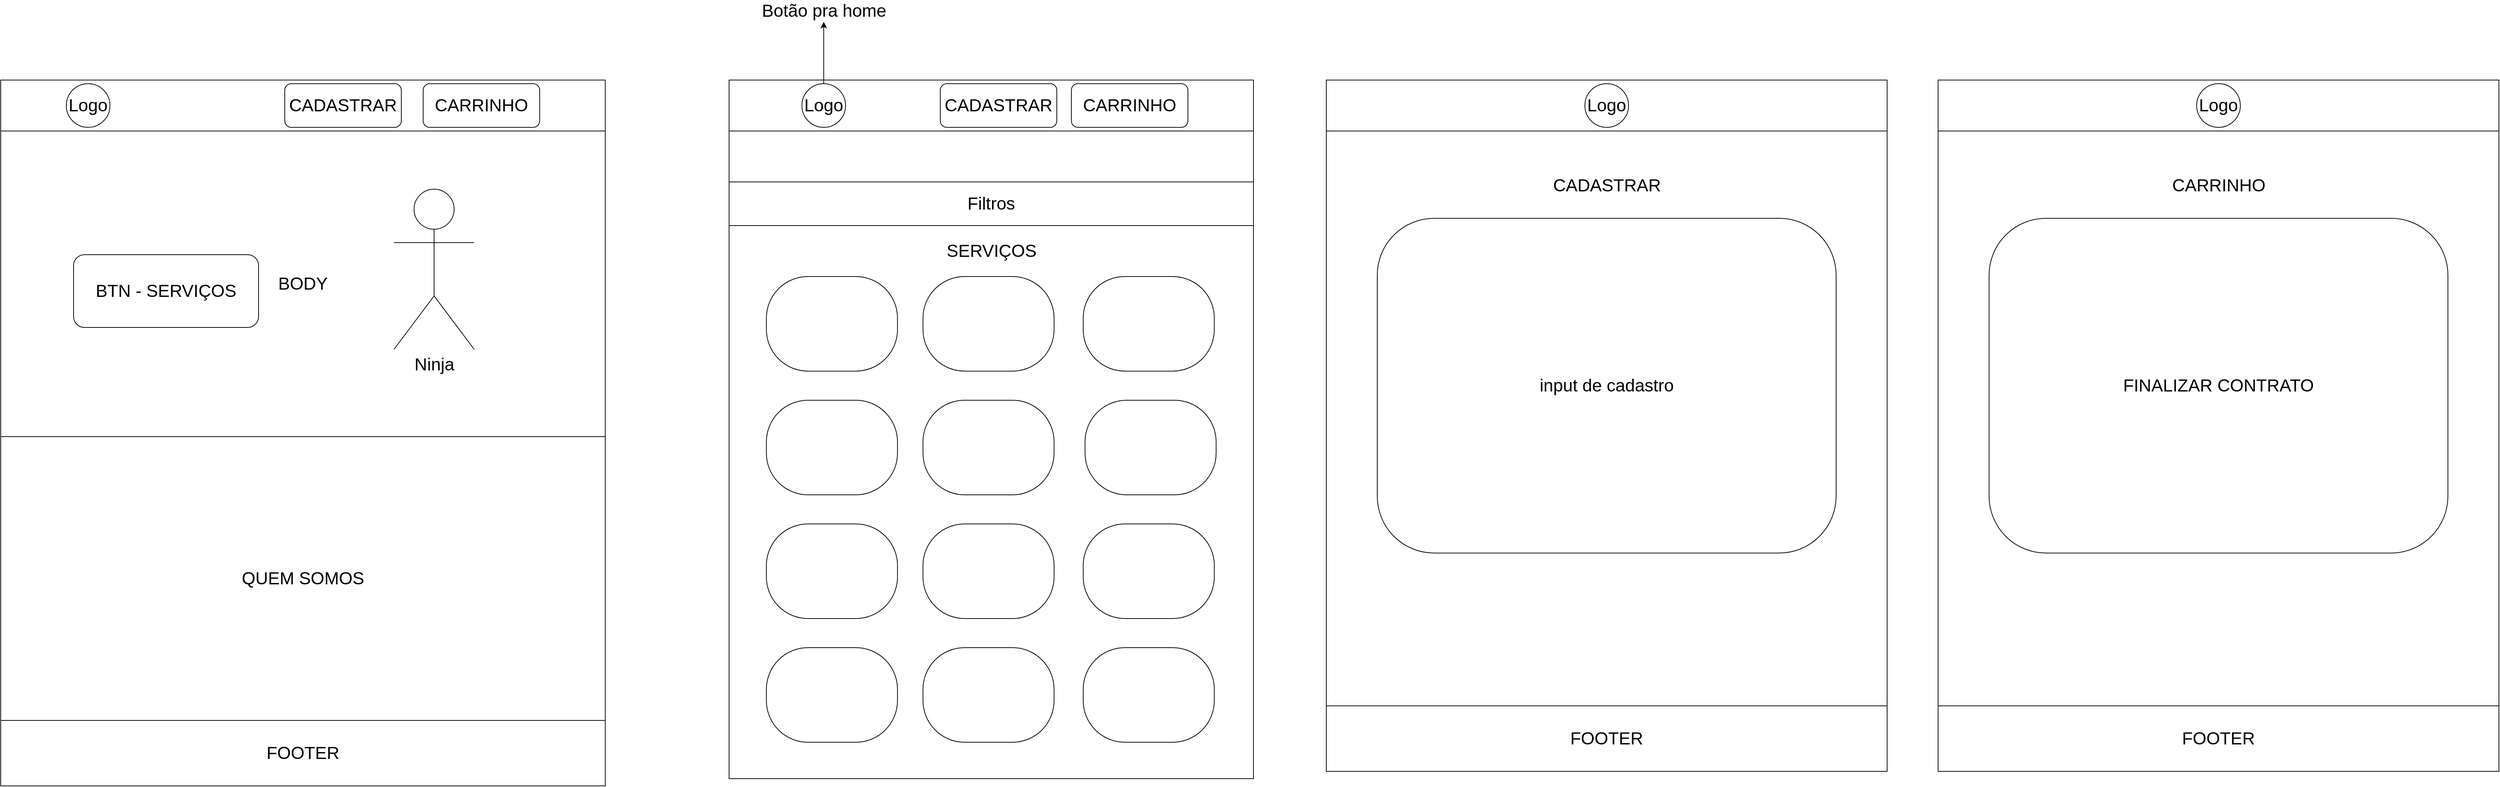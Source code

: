 <mxfile version="16.5.2" type="device"><diagram id="seHmSWEIra9NojvzhWn9" name="Page-1"><mxGraphModel dx="4740" dy="3682" grid="1" gridSize="10" guides="1" tooltips="1" connect="1" arrows="1" fold="1" page="1" pageScale="1" pageWidth="827" pageHeight="1169" math="0" shadow="0"><root><mxCell id="0"/><mxCell id="1" parent="0"/><mxCell id="yiU-UVf_5PB7EjnsmDb7-1" value="" style="rounded=0;whiteSpace=wrap;html=1;" vertex="1" parent="1"><mxGeometry width="830" height="70" as="geometry"/></mxCell><mxCell id="yiU-UVf_5PB7EjnsmDb7-2" value="Logo" style="ellipse;whiteSpace=wrap;html=1;fontSize=24;" vertex="1" parent="1"><mxGeometry x="90" y="5" width="60" height="60" as="geometry"/></mxCell><mxCell id="yiU-UVf_5PB7EjnsmDb7-4" value="CADASTRAR" style="rounded=1;whiteSpace=wrap;html=1;fontSize=24;" vertex="1" parent="1"><mxGeometry x="390" y="5" width="160" height="60" as="geometry"/></mxCell><mxCell id="yiU-UVf_5PB7EjnsmDb7-5" value="CARRINHO" style="rounded=1;whiteSpace=wrap;html=1;fontSize=24;" vertex="1" parent="1"><mxGeometry x="580" y="5" width="160" height="60" as="geometry"/></mxCell><mxCell id="yiU-UVf_5PB7EjnsmDb7-6" value="BODY" style="rounded=0;whiteSpace=wrap;html=1;fontSize=24;" vertex="1" parent="1"><mxGeometry y="70" width="830" height="420" as="geometry"/></mxCell><mxCell id="yiU-UVf_5PB7EjnsmDb7-7" value="QUEM SOMOS" style="rounded=0;whiteSpace=wrap;html=1;fontSize=24;" vertex="1" parent="1"><mxGeometry y="490" width="830" height="390" as="geometry"/></mxCell><mxCell id="yiU-UVf_5PB7EjnsmDb7-8" value="FOOTER" style="rounded=0;whiteSpace=wrap;html=1;fontSize=24;" vertex="1" parent="1"><mxGeometry y="880" width="830" height="90" as="geometry"/></mxCell><mxCell id="yiU-UVf_5PB7EjnsmDb7-9" value="" style="rounded=0;whiteSpace=wrap;html=1;fontSize=24;" vertex="1" parent="1"><mxGeometry x="1000" width="720" height="960" as="geometry"/></mxCell><mxCell id="yiU-UVf_5PB7EjnsmDb7-10" value="Ninja" style="shape=umlActor;verticalLabelPosition=bottom;verticalAlign=top;html=1;outlineConnect=0;fontSize=24;" vertex="1" parent="1"><mxGeometry x="540" y="150" width="110" height="220" as="geometry"/></mxCell><mxCell id="yiU-UVf_5PB7EjnsmDb7-12" value="" style="rounded=0;whiteSpace=wrap;html=1;fontSize=24;" vertex="1" parent="1"><mxGeometry x="1000" width="720" height="70" as="geometry"/></mxCell><mxCell id="yiU-UVf_5PB7EjnsmDb7-15" style="edgeStyle=orthogonalEdgeStyle;rounded=0;orthogonalLoop=1;jettySize=auto;html=1;fontSize=24;" edge="1" parent="1" source="yiU-UVf_5PB7EjnsmDb7-13"><mxGeometry relative="1" as="geometry"><mxPoint x="1130" y="-80" as="targetPoint"/></mxGeometry></mxCell><mxCell id="yiU-UVf_5PB7EjnsmDb7-13" value="Logo" style="ellipse;whiteSpace=wrap;html=1;fontSize=24;" vertex="1" parent="1"><mxGeometry x="1100" y="5" width="60" height="60" as="geometry"/></mxCell><mxCell id="yiU-UVf_5PB7EjnsmDb7-16" value="Botão pra home" style="text;html=1;align=center;verticalAlign=middle;resizable=0;points=[];autosize=1;strokeColor=none;fillColor=none;fontSize=24;" vertex="1" parent="1"><mxGeometry x="1035" y="-110" width="190" height="30" as="geometry"/></mxCell><mxCell id="yiU-UVf_5PB7EjnsmDb7-17" value="CADASTRAR" style="rounded=1;whiteSpace=wrap;html=1;fontSize=24;" vertex="1" parent="1"><mxGeometry x="1290" y="5" width="160" height="60" as="geometry"/></mxCell><mxCell id="yiU-UVf_5PB7EjnsmDb7-18" value="CARRINHO" style="rounded=1;whiteSpace=wrap;html=1;fontSize=24;" vertex="1" parent="1"><mxGeometry x="1470" y="5" width="160" height="60" as="geometry"/></mxCell><mxCell id="yiU-UVf_5PB7EjnsmDb7-19" value="BTN - SERVIÇOS" style="rounded=1;whiteSpace=wrap;html=1;fontSize=24;" vertex="1" parent="1"><mxGeometry x="100" y="240" width="254" height="100" as="geometry"/></mxCell><mxCell id="yiU-UVf_5PB7EjnsmDb7-26" value="" style="rounded=1;whiteSpace=wrap;html=1;fontSize=24;arcSize=44;" vertex="1" parent="1"><mxGeometry x="1051.25" y="270" width="180" height="130" as="geometry"/></mxCell><mxCell id="yiU-UVf_5PB7EjnsmDb7-27" value="" style="rounded=1;whiteSpace=wrap;html=1;fontSize=24;arcSize=44;" vertex="1" parent="1"><mxGeometry x="1266.25" y="270" width="180" height="130" as="geometry"/></mxCell><mxCell id="yiU-UVf_5PB7EjnsmDb7-28" value="" style="rounded=1;whiteSpace=wrap;html=1;fontSize=24;arcSize=44;" vertex="1" parent="1"><mxGeometry x="1486.25" y="270" width="180" height="130" as="geometry"/></mxCell><mxCell id="yiU-UVf_5PB7EjnsmDb7-30" value="" style="rounded=1;whiteSpace=wrap;html=1;fontSize=24;arcSize=44;" vertex="1" parent="1"><mxGeometry x="1051.25" y="440" width="180" height="130" as="geometry"/></mxCell><mxCell id="yiU-UVf_5PB7EjnsmDb7-31" value="" style="rounded=1;whiteSpace=wrap;html=1;fontSize=24;arcSize=44;" vertex="1" parent="1"><mxGeometry x="1266.25" y="440" width="180" height="130" as="geometry"/></mxCell><mxCell id="yiU-UVf_5PB7EjnsmDb7-32" value="" style="rounded=1;whiteSpace=wrap;html=1;fontSize=24;arcSize=44;" vertex="1" parent="1"><mxGeometry x="1488.75" y="440" width="180" height="130" as="geometry"/></mxCell><mxCell id="yiU-UVf_5PB7EjnsmDb7-33" value="" style="rounded=1;whiteSpace=wrap;html=1;fontSize=24;arcSize=44;" vertex="1" parent="1"><mxGeometry x="1051.25" y="610" width="180" height="130" as="geometry"/></mxCell><mxCell id="yiU-UVf_5PB7EjnsmDb7-34" value="" style="rounded=1;whiteSpace=wrap;html=1;fontSize=24;arcSize=44;" vertex="1" parent="1"><mxGeometry x="1266.25" y="610" width="180" height="130" as="geometry"/></mxCell><mxCell id="yiU-UVf_5PB7EjnsmDb7-35" value="" style="rounded=1;whiteSpace=wrap;html=1;fontSize=24;arcSize=44;" vertex="1" parent="1"><mxGeometry x="1486.25" y="610" width="180" height="130" as="geometry"/></mxCell><mxCell id="yiU-UVf_5PB7EjnsmDb7-36" value="" style="rounded=1;whiteSpace=wrap;html=1;fontSize=24;arcSize=44;" vertex="1" parent="1"><mxGeometry x="1051.25" y="780" width="180" height="130" as="geometry"/></mxCell><mxCell id="yiU-UVf_5PB7EjnsmDb7-37" value="" style="rounded=1;whiteSpace=wrap;html=1;fontSize=24;arcSize=44;" vertex="1" parent="1"><mxGeometry x="1266.25" y="780" width="180" height="130" as="geometry"/></mxCell><mxCell id="yiU-UVf_5PB7EjnsmDb7-38" value="" style="rounded=1;whiteSpace=wrap;html=1;fontSize=24;arcSize=44;" vertex="1" parent="1"><mxGeometry x="1486.25" y="780" width="180" height="130" as="geometry"/></mxCell><mxCell id="yiU-UVf_5PB7EjnsmDb7-39" value="Filtros" style="rounded=0;whiteSpace=wrap;html=1;fontSize=24;" vertex="1" parent="1"><mxGeometry x="1000" y="140" width="720" height="60" as="geometry"/></mxCell><mxCell id="yiU-UVf_5PB7EjnsmDb7-40" value="SERVIÇOS" style="text;html=1;align=center;verticalAlign=middle;resizable=0;points=[];autosize=1;strokeColor=none;fillColor=none;fontSize=24;" vertex="1" parent="1"><mxGeometry x="1290" y="220" width="140" height="30" as="geometry"/></mxCell><mxCell id="yiU-UVf_5PB7EjnsmDb7-41" value="" style="rounded=0;whiteSpace=wrap;html=1;fontSize=24;" vertex="1" parent="1"><mxGeometry x="1820" width="770" height="950" as="geometry"/></mxCell><mxCell id="yiU-UVf_5PB7EjnsmDb7-44" value="" style="rounded=0;whiteSpace=wrap;html=1;fontSize=24;" vertex="1" parent="1"><mxGeometry x="1820" width="770" height="70" as="geometry"/></mxCell><mxCell id="yiU-UVf_5PB7EjnsmDb7-45" value="input de cadastro" style="rounded=1;whiteSpace=wrap;html=1;fontSize=24;arcSize=17;" vertex="1" parent="1"><mxGeometry x="1890" y="190" width="630" height="460" as="geometry"/></mxCell><mxCell id="yiU-UVf_5PB7EjnsmDb7-46" value="CADASTRAR" style="text;html=1;align=center;verticalAlign=middle;resizable=0;points=[];autosize=1;strokeColor=none;fillColor=none;fontSize=24;" vertex="1" parent="1"><mxGeometry x="2125" y="130" width="160" height="30" as="geometry"/></mxCell><mxCell id="yiU-UVf_5PB7EjnsmDb7-49" value="Logo" style="ellipse;whiteSpace=wrap;html=1;fontSize=24;" vertex="1" parent="1"><mxGeometry x="2175" y="5" width="60" height="60" as="geometry"/></mxCell><mxCell id="yiU-UVf_5PB7EjnsmDb7-51" value="" style="rounded=0;whiteSpace=wrap;html=1;fontSize=24;" vertex="1" parent="1"><mxGeometry x="2660" width="770" height="950" as="geometry"/></mxCell><mxCell id="yiU-UVf_5PB7EjnsmDb7-52" value="" style="rounded=0;whiteSpace=wrap;html=1;fontSize=24;" vertex="1" parent="1"><mxGeometry x="2660" width="770" height="70" as="geometry"/></mxCell><mxCell id="yiU-UVf_5PB7EjnsmDb7-53" value="Logo" style="ellipse;whiteSpace=wrap;html=1;fontSize=24;" vertex="1" parent="1"><mxGeometry x="3015" y="5" width="60" height="60" as="geometry"/></mxCell><mxCell id="yiU-UVf_5PB7EjnsmDb7-54" value="FINALIZAR CONTRATO" style="rounded=1;whiteSpace=wrap;html=1;fontSize=24;arcSize=17;" vertex="1" parent="1"><mxGeometry x="2730" y="190" width="630" height="460" as="geometry"/></mxCell><mxCell id="yiU-UVf_5PB7EjnsmDb7-55" value="CARRINHO" style="text;html=1;align=center;verticalAlign=middle;resizable=0;points=[];autosize=1;strokeColor=none;fillColor=none;fontSize=24;" vertex="1" parent="1"><mxGeometry x="2975" y="130" width="140" height="30" as="geometry"/></mxCell><mxCell id="yiU-UVf_5PB7EjnsmDb7-56" value="FOOTER" style="rounded=0;whiteSpace=wrap;html=1;fontSize=24;" vertex="1" parent="1"><mxGeometry x="1820" y="860" width="770" height="90" as="geometry"/></mxCell><mxCell id="yiU-UVf_5PB7EjnsmDb7-58" value="FOOTER" style="rounded=0;whiteSpace=wrap;html=1;fontSize=24;" vertex="1" parent="1"><mxGeometry x="2660" y="860" width="770" height="90" as="geometry"/></mxCell></root></mxGraphModel></diagram></mxfile>